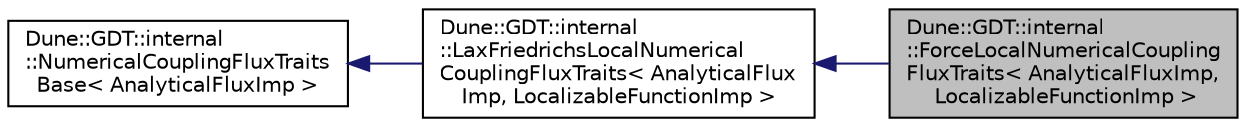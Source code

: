 digraph "Dune::GDT::internal::ForceLocalNumericalCouplingFluxTraits&lt; AnalyticalFluxImp, LocalizableFunctionImp &gt;"
{
  edge [fontname="Helvetica",fontsize="10",labelfontname="Helvetica",labelfontsize="10"];
  node [fontname="Helvetica",fontsize="10",shape=record];
  rankdir="LR";
  Node0 [label="Dune::GDT::internal\l::ForceLocalNumericalCoupling\lFluxTraits\< AnalyticalFluxImp,\l LocalizableFunctionImp \>",height=0.2,width=0.4,color="black", fillcolor="grey75", style="filled", fontcolor="black"];
  Node1 -> Node0 [dir="back",color="midnightblue",fontsize="10",style="solid",fontname="Helvetica"];
  Node1 [label="Dune::GDT::internal\l::LaxFriedrichsLocalNumerical\lCouplingFluxTraits\< AnalyticalFlux\lImp, LocalizableFunctionImp \>",height=0.2,width=0.4,color="black", fillcolor="white", style="filled",URL="$a01252.html"];
  Node2 -> Node1 [dir="back",color="midnightblue",fontsize="10",style="solid",fontname="Helvetica"];
  Node2 [label="Dune::GDT::internal\l::NumericalCouplingFluxTraits\lBase\< AnalyticalFluxImp \>",height=0.2,width=0.4,color="black", fillcolor="white", style="filled",URL="$a01116.html"];
}
